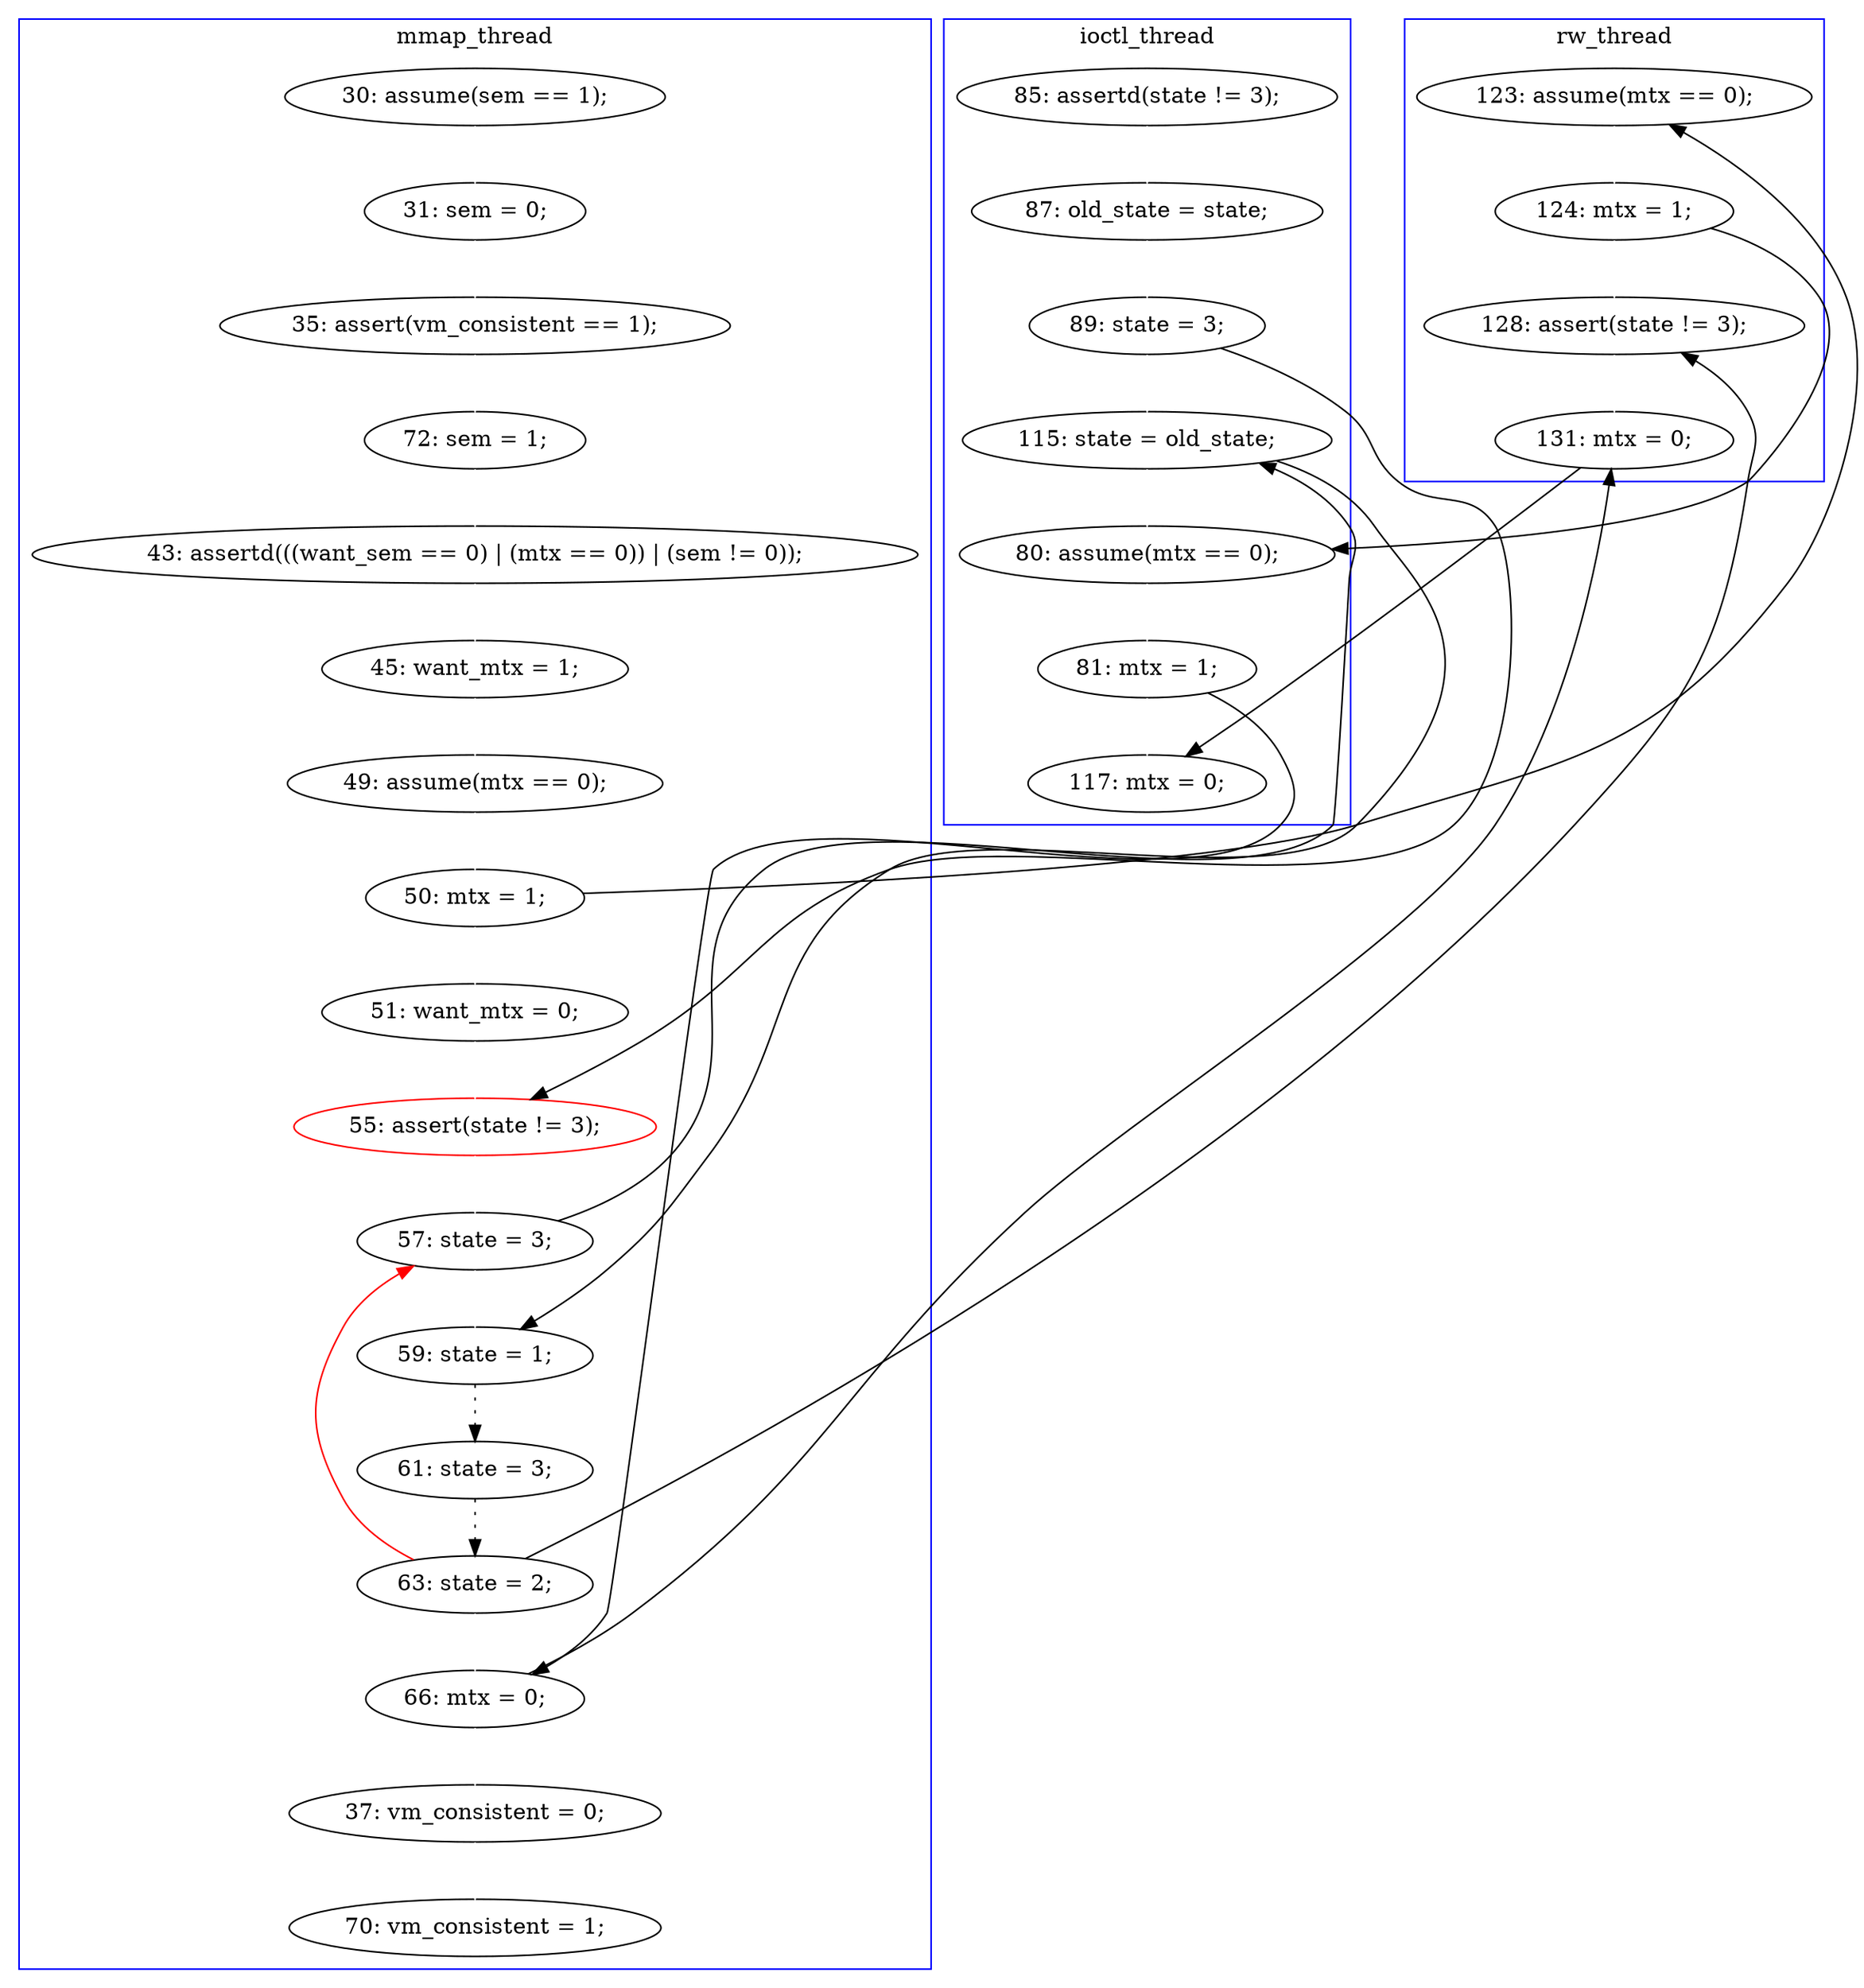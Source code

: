 digraph Counterexample {
	11 -> 12 [color = white, style = solid]
	43 -> 48 [color = black, style = solid, constraint = false]
	37 -> 25 [color = red, style = solid, constraint = false]
	25 -> 35 [color = white, style = solid]
	19 -> 20 [color = white, style = solid]
	18 -> 19 [color = white, style = solid]
	37 -> 40 [color = black, style = solid, constraint = false]
	24 -> 25 [color = white, style = solid]
	38 -> 43 [color = black, style = solid, constraint = false]
	15 -> 18 [color = white, style = solid]
	29 -> 31 [color = black, style = solid, constraint = false]
	40 -> 43 [color = white, style = solid]
	22 -> 28 [color = black, style = solid, constraint = false]
	35 -> 36 [color = black, style = dotted]
	31 -> 32 [color = white, style = solid]
	17 -> 30 [color = white, style = solid]
	12 -> 15 [color = white, style = solid]
	37 -> 38 [color = white, style = solid]
	38 -> 39 [color = white, style = solid]
	30 -> 31 [color = white, style = solid]
	20 -> 21 [color = white, style = solid]
	32 -> 48 [color = white, style = solid]
	36 -> 37 [color = black, style = dotted]
	16 -> 17 [color = white, style = solid]
	14 -> 16 [color = white, style = solid]
	28 -> 29 [color = white, style = solid]
	22 -> 23 [color = white, style = solid]
	21 -> 22 [color = white, style = solid]
	29 -> 40 [color = white, style = solid]
	39 -> 41 [color = white, style = solid]
	23 -> 24 [color = white, style = solid]
	25 -> 30 [color = black, style = solid, constraint = false]
	32 -> 38 [color = black, style = solid, constraint = false]
	17 -> 24 [color = black, style = solid, constraint = false]
	30 -> 35 [color = black, style = solid, constraint = false]
	subgraph cluster2 {
		label = ioctl_thread
		color = blue
		16  [label = "87: old_state = state;"]
		14  [label = "85: assertd(state != 3);"]
		17  [label = "89: state = 3;"]
		32  [label = "81: mtx = 1;"]
		30  [label = "115: state = old_state;"]
		31  [label = "80: assume(mtx == 0);"]
		48  [label = "117: mtx = 0;"]
	}
	subgraph cluster1 {
		label = mmap_thread
		color = blue
		38  [label = "66: mtx = 0;"]
		11  [label = "30: assume(sem == 1);"]
		20  [label = "45: want_mtx = 1;"]
		24  [label = "55: assert(state != 3);", color = red]
		39  [label = "37: vm_consistent = 0;"]
		21  [label = "49: assume(mtx == 0);"]
		36  [label = "61: state = 3;"]
		23  [label = "51: want_mtx = 0;"]
		15  [label = "35: assert(vm_consistent == 1);"]
		41  [label = "70: vm_consistent = 1;"]
		22  [label = "50: mtx = 1;"]
		25  [label = "57: state = 3;"]
		37  [label = "63: state = 2;"]
		35  [label = "59: state = 1;"]
		12  [label = "31: sem = 0;"]
		18  [label = "72: sem = 1;"]
		19  [label = "43: assertd(((want_sem == 0) | (mtx == 0)) | (sem != 0));"]
	}
	subgraph cluster3 {
		label = rw_thread
		color = blue
		29  [label = "124: mtx = 1;"]
		28  [label = "123: assume(mtx == 0);"]
		40  [label = "128: assert(state != 3);"]
		43  [label = "131: mtx = 0;"]
	}
}